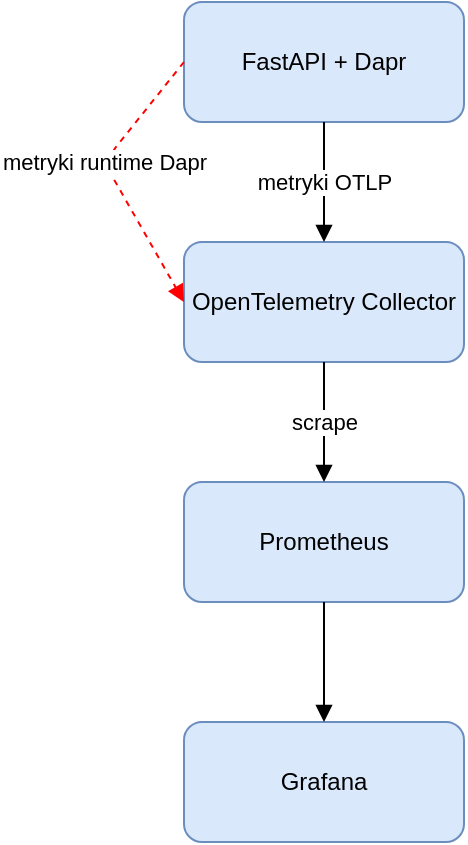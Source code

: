 <mxfile version="27.1.4">
  <diagram name="Page-1" id="0">
    <mxGraphModel dx="1042" dy="1732" grid="1" gridSize="10" guides="1" tooltips="1" connect="1" arrows="1" fold="1" page="1" pageScale="1" pageWidth="827" pageHeight="1169" math="0" shadow="0">
      <root>
        <mxCell id="0" />
        <mxCell id="1" parent="0" />
        <mxCell id="2" value="FastAPI + Dapr" style="rounded=1;whiteSpace=wrap;html=1;fillColor=#dae8fc;strokeColor=#6c8ebf" parent="1" vertex="1">
          <mxGeometry x="250" y="-30" width="140" height="60" as="geometry" />
        </mxCell>
        <mxCell id="3" value="OpenTelemetry Collector" style="rounded=1;whiteSpace=wrap;html=1;fillColor=#dae8fc;strokeColor=#6c8ebf" parent="1" vertex="1">
          <mxGeometry x="250" y="90" width="140" height="60" as="geometry" />
        </mxCell>
        <mxCell id="4" value="Prometheus" style="rounded=1;whiteSpace=wrap;html=1;fillColor=#dae8fc;strokeColor=#6c8ebf" parent="1" vertex="1">
          <mxGeometry x="250" y="210" width="140" height="60" as="geometry" />
        </mxCell>
        <mxCell id="5" value="Grafana" style="rounded=1;whiteSpace=wrap;html=1;fillColor=#dae8fc;strokeColor=#6c8ebf" parent="1" vertex="1">
          <mxGeometry x="250" y="330" width="140" height="60" as="geometry" />
        </mxCell>
        <mxCell id="6" value="metryki OTLP" style="endArrow=block;html=1;strokeColor=#000000" parent="1" source="2" target="3" edge="1">
          <mxGeometry relative="1" as="geometry">
            <mxPoint as="offset" />
          </mxGeometry>
        </mxCell>
        <mxCell id="7" value="scrape" style="endArrow=block;html=1;strokeColor=#000000" parent="1" source="3" target="4" edge="1">
          <mxGeometry relative="1" as="geometry" />
        </mxCell>
        <mxCell id="8" value="" style="endArrow=block;html=1;strokeColor=#000000" parent="1" source="4" target="5" edge="1">
          <mxGeometry relative="1" as="geometry" />
        </mxCell>
        <mxCell id="9" value="metryki runtime Dapr" style="endArrow=block;html=1;strokeColor=#ff0000;dashed=1;exitX=0;exitY=0.5;exitDx=0;exitDy=0;entryX=0;entryY=0.5;entryDx=0;entryDy=0;" parent="1" source="2" target="3" edge="1">
          <mxGeometry x="-0.116" relative="1" as="geometry">
            <mxPoint x="140" y="69.095" as="sourcePoint" />
            <mxPoint x="220" y="40.005" as="targetPoint" />
            <Array as="points">
              <mxPoint x="210" y="50" />
            </Array>
            <mxPoint as="offset" />
          </mxGeometry>
        </mxCell>
      </root>
    </mxGraphModel>
  </diagram>
</mxfile>
